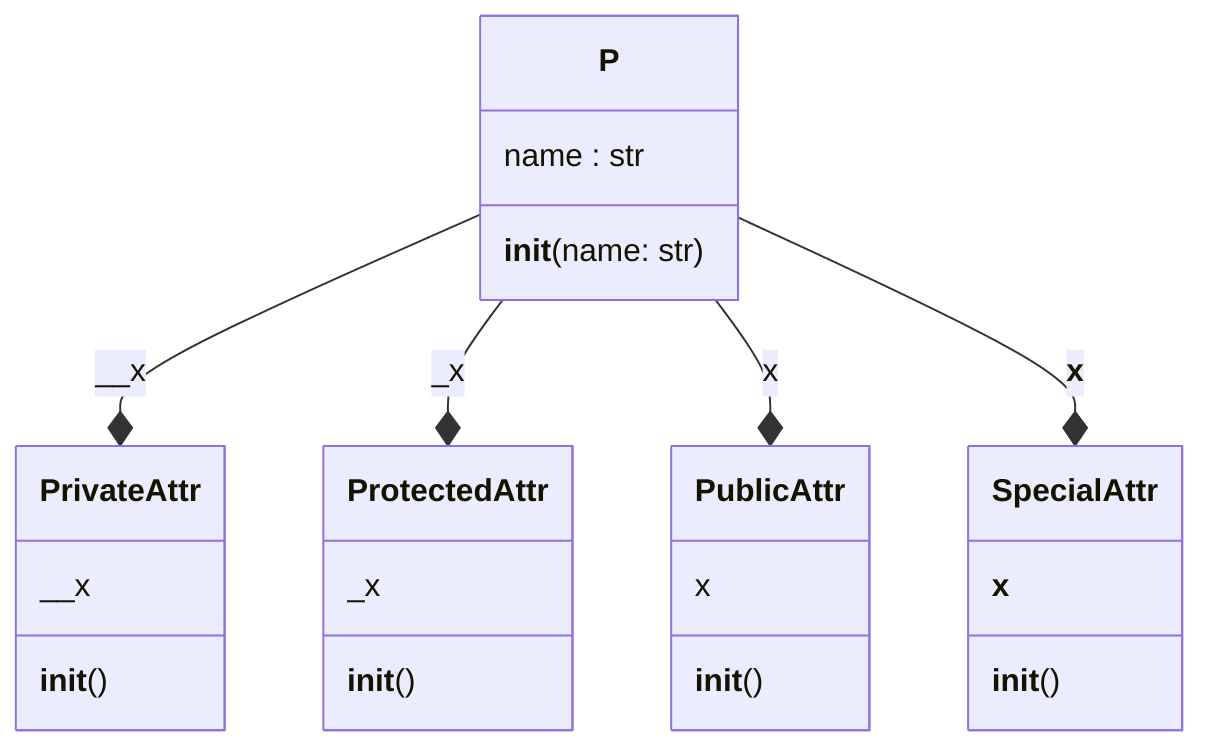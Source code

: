 classDiagram
  class P {
    name : str
    __init__(name: str)
  }
  class PrivateAttr {
    __x
    __init__()
  }
  class ProtectedAttr {
    _x
    __init__()
  }
  class PublicAttr {
    x
    __init__()
  }
  class SpecialAttr {
    __x__
    __init__()
  }
  P --* PrivateAttr : __x
  P --* ProtectedAttr : _x
  P --* PublicAttr : x
  P --* SpecialAttr : __x__